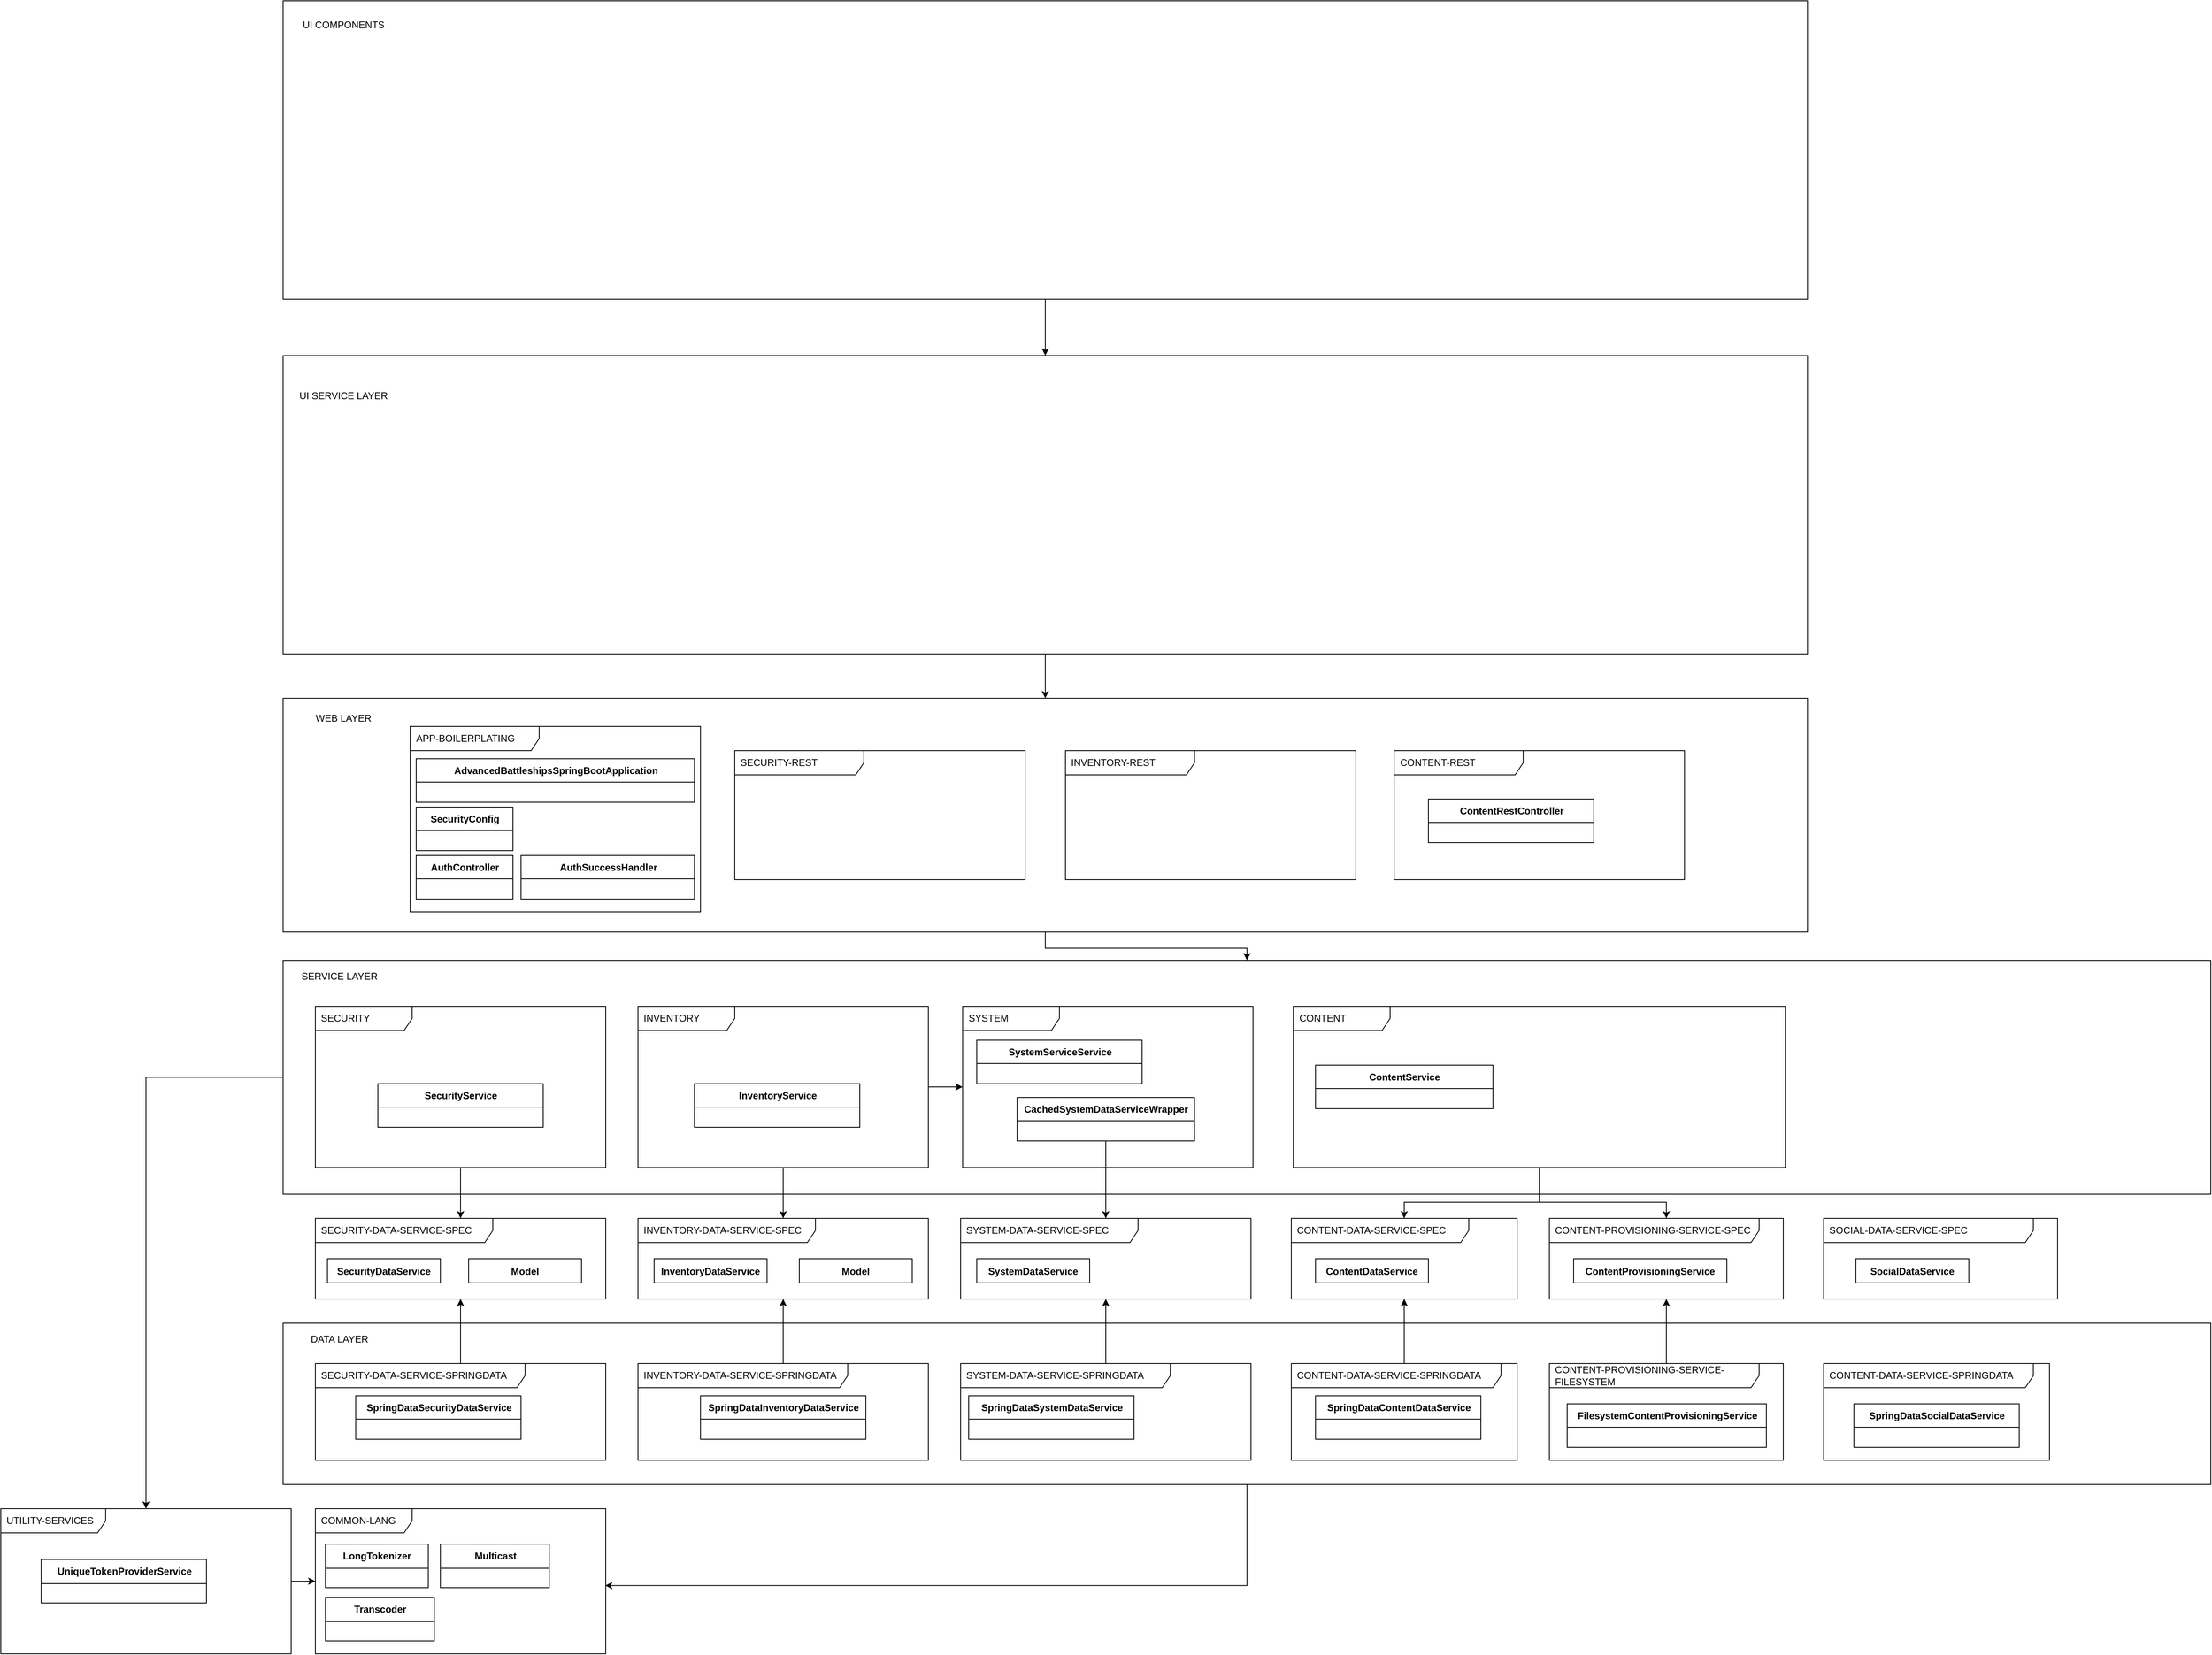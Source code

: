 <mxfile>
    <diagram id="OJGOcAma7YuwsuVDb4Vq" name="Page-1">
        <mxGraphModel dx="1955" dy="1720" grid="1" gridSize="10" guides="1" tooltips="1" connect="1" arrows="1" fold="1" page="1" pageScale="1" pageWidth="850" pageHeight="1100" math="0" shadow="0">
            <root>
                <mxCell id="0"/>
                <mxCell id="1" parent="0"/>
                <mxCell id="92" style="edgeStyle=orthogonalEdgeStyle;rounded=0;orthogonalLoop=1;jettySize=auto;html=1;" parent="1" source="89" target="50" edge="1">
                    <mxGeometry relative="1" as="geometry"/>
                </mxCell>
                <mxCell id="89" value="" style="rounded=0;whiteSpace=wrap;html=1;" parent="1" vertex="1">
                    <mxGeometry x="-430" y="-185" width="1890" height="290" as="geometry"/>
                </mxCell>
                <mxCell id="57" style="edgeStyle=orthogonalEdgeStyle;rounded=0;orthogonalLoop=1;jettySize=auto;html=1;entryX=0.998;entryY=0.53;entryDx=0;entryDy=0;entryPerimeter=0;" parent="1" source="54" target="2" edge="1">
                    <mxGeometry relative="1" as="geometry"/>
                </mxCell>
                <mxCell id="54" value="" style="rounded=0;whiteSpace=wrap;html=1;" parent="1" vertex="1">
                    <mxGeometry x="-430" y="590" width="2390" height="200" as="geometry"/>
                </mxCell>
                <mxCell id="52" style="edgeStyle=orthogonalEdgeStyle;rounded=0;orthogonalLoop=1;jettySize=auto;html=1;" parent="1" source="50" target="12" edge="1">
                    <mxGeometry relative="1" as="geometry">
                        <Array as="points">
                            <mxPoint x="-600" y="285"/>
                        </Array>
                    </mxGeometry>
                </mxCell>
                <mxCell id="50" value="" style="rounded=0;whiteSpace=wrap;html=1;" parent="1" vertex="1">
                    <mxGeometry x="-430" y="140" width="2390" height="290" as="geometry"/>
                </mxCell>
                <mxCell id="2" value="COMMON-LANG" style="shape=umlFrame;whiteSpace=wrap;html=1;width=120;height=30;boundedLbl=1;verticalAlign=middle;align=left;spacingLeft=5;" parent="1" vertex="1">
                    <mxGeometry x="-390" y="820" width="360" height="180" as="geometry"/>
                </mxCell>
                <mxCell id="9" style="edgeStyle=orthogonalEdgeStyle;rounded=0;orthogonalLoop=1;jettySize=auto;html=1;" parent="1" source="3" target="4" edge="1">
                    <mxGeometry relative="1" as="geometry"/>
                </mxCell>
                <mxCell id="3" value="SECURITY" style="shape=umlFrame;whiteSpace=wrap;html=1;width=120;height=30;boundedLbl=1;verticalAlign=middle;align=left;spacingLeft=5;" parent="1" vertex="1">
                    <mxGeometry x="-390" y="197" width="360" height="200" as="geometry"/>
                </mxCell>
                <mxCell id="4" value="SECURITY-DATA-SERVICE-SPEC" style="shape=umlFrame;whiteSpace=wrap;html=1;width=220;height=30;boundedLbl=1;verticalAlign=middle;align=left;spacingLeft=5;" parent="1" vertex="1">
                    <mxGeometry x="-390" y="460" width="360" height="100" as="geometry"/>
                </mxCell>
                <mxCell id="7" style="edgeStyle=orthogonalEdgeStyle;rounded=0;orthogonalLoop=1;jettySize=auto;html=1;" parent="1" source="5" target="4" edge="1">
                    <mxGeometry relative="1" as="geometry"/>
                </mxCell>
                <mxCell id="5" value="SECURITY-DATA-SERVICE-SPRINGDATA" style="shape=umlFrame;whiteSpace=wrap;html=1;width=260;height=30;boundedLbl=1;verticalAlign=middle;align=left;spacingLeft=5;" parent="1" vertex="1">
                    <mxGeometry x="-390" y="640" width="360" height="120" as="geometry"/>
                </mxCell>
                <mxCell id="6" value="APP-BOILERPLATING" style="shape=umlFrame;whiteSpace=wrap;html=1;width=160;height=30;boundedLbl=1;verticalAlign=middle;align=left;spacingLeft=5;" parent="1" vertex="1">
                    <mxGeometry x="-272.5" y="-150" width="360" height="230" as="geometry"/>
                </mxCell>
                <mxCell id="13" style="edgeStyle=orthogonalEdgeStyle;rounded=0;orthogonalLoop=1;jettySize=auto;html=1;" parent="1" source="12" target="2" edge="1">
                    <mxGeometry relative="1" as="geometry"/>
                </mxCell>
                <mxCell id="12" value="UTILITY-SERVICES" style="shape=umlFrame;whiteSpace=wrap;html=1;width=130;height=30;boundedLbl=1;verticalAlign=middle;align=left;spacingLeft=5;" parent="1" vertex="1">
                    <mxGeometry x="-780" y="820" width="360" height="180" as="geometry"/>
                </mxCell>
                <mxCell id="17" style="edgeStyle=orthogonalEdgeStyle;rounded=0;orthogonalLoop=1;jettySize=auto;html=1;" parent="1" source="15" target="16" edge="1">
                    <mxGeometry relative="1" as="geometry"/>
                </mxCell>
                <mxCell id="59" style="edgeStyle=orthogonalEdgeStyle;rounded=0;orthogonalLoop=1;jettySize=auto;html=1;" parent="1" source="15" target="58" edge="1">
                    <mxGeometry relative="1" as="geometry"/>
                </mxCell>
                <mxCell id="15" value="INVENTORY" style="shape=umlFrame;whiteSpace=wrap;html=1;width=120;height=30;boundedLbl=1;verticalAlign=middle;align=left;spacingLeft=5;" parent="1" vertex="1">
                    <mxGeometry x="10" y="197" width="360" height="200" as="geometry"/>
                </mxCell>
                <mxCell id="16" value="INVENTORY-DATA-SERVICE-SPEC" style="shape=umlFrame;whiteSpace=wrap;html=1;width=220;height=30;boundedLbl=1;verticalAlign=middle;align=left;spacingLeft=5;" parent="1" vertex="1">
                    <mxGeometry x="10" y="460" width="360" height="100" as="geometry"/>
                </mxCell>
                <mxCell id="53" style="edgeStyle=orthogonalEdgeStyle;rounded=0;orthogonalLoop=1;jettySize=auto;html=1;" parent="1" source="19" target="16" edge="1">
                    <mxGeometry relative="1" as="geometry"/>
                </mxCell>
                <mxCell id="19" value="INVENTORY-DATA-SERVICE-SPRINGDATA" style="shape=umlFrame;whiteSpace=wrap;html=1;width=260;height=30;boundedLbl=1;verticalAlign=middle;align=left;spacingLeft=5;" parent="1" vertex="1">
                    <mxGeometry x="10" y="640" width="360" height="120" as="geometry"/>
                </mxCell>
                <mxCell id="30" value="SpringDataInventoryDataService" style="swimlane;fontStyle=1;align=center;verticalAlign=middle;childLayout=stackLayout;horizontal=1;startSize=29;horizontalStack=0;resizeParent=1;resizeParentMax=0;resizeLast=0;collapsible=0;marginBottom=0;html=1;" parent="1" vertex="1">
                    <mxGeometry x="87.5" y="680" width="205" height="54" as="geometry"/>
                </mxCell>
                <mxCell id="34" value="InventoryDataService" style="fontStyle=1;" parent="1" vertex="1">
                    <mxGeometry x="30" y="510" width="140" height="30" as="geometry"/>
                </mxCell>
                <mxCell id="35" value="Model" style="fontStyle=1;" parent="1" vertex="1">
                    <mxGeometry x="210" y="510" width="140" height="30" as="geometry"/>
                </mxCell>
                <mxCell id="38" value="SecurityDataService" style="fontStyle=1;" parent="1" vertex="1">
                    <mxGeometry x="-375" y="510" width="140" height="30" as="geometry"/>
                </mxCell>
                <mxCell id="39" value="Model" style="fontStyle=1;" parent="1" vertex="1">
                    <mxGeometry x="-200" y="510" width="140" height="30" as="geometry"/>
                </mxCell>
                <mxCell id="40" value="SpringDataSecurityDataService" style="swimlane;fontStyle=1;align=center;verticalAlign=middle;childLayout=stackLayout;horizontal=1;startSize=29;horizontalStack=0;resizeParent=1;resizeParentMax=0;resizeLast=0;collapsible=0;marginBottom=0;html=1;" parent="1" vertex="1">
                    <mxGeometry x="-340" y="680" width="205" height="54" as="geometry"/>
                </mxCell>
                <mxCell id="41" value="UniqueTokenProviderService" style="swimlane;fontStyle=1;align=center;verticalAlign=middle;childLayout=stackLayout;horizontal=1;startSize=30;horizontalStack=0;resizeParent=1;resizeParentMax=0;resizeLast=0;collapsible=0;marginBottom=0;html=1;" parent="1" vertex="1">
                    <mxGeometry x="-730" y="883" width="205" height="54" as="geometry"/>
                </mxCell>
                <mxCell id="42" value="SecurityService" style="swimlane;fontStyle=1;align=center;verticalAlign=middle;childLayout=stackLayout;horizontal=1;startSize=29;horizontalStack=0;resizeParent=1;resizeParentMax=0;resizeLast=0;collapsible=0;marginBottom=0;html=1;" parent="1" vertex="1">
                    <mxGeometry x="-312.5" y="293" width="205" height="54" as="geometry"/>
                </mxCell>
                <mxCell id="43" value="InventoryService" style="swimlane;fontStyle=1;align=center;verticalAlign=middle;childLayout=stackLayout;horizontal=1;startSize=29;horizontalStack=0;resizeParent=1;resizeParentMax=0;resizeLast=0;collapsible=0;marginBottom=0;html=1;" parent="1" vertex="1">
                    <mxGeometry x="80" y="293" width="205" height="54" as="geometry"/>
                </mxCell>
                <mxCell id="45" value="LongTokenizer" style="swimlane;fontStyle=1;align=center;verticalAlign=middle;childLayout=stackLayout;horizontal=1;startSize=30;horizontalStack=0;resizeParent=1;resizeParentMax=0;resizeLast=0;collapsible=0;marginBottom=0;html=1;" parent="1" vertex="1">
                    <mxGeometry x="-377.5" y="864" width="127.5" height="54" as="geometry"/>
                </mxCell>
                <mxCell id="46" value="Multicast" style="swimlane;fontStyle=1;align=center;verticalAlign=middle;childLayout=stackLayout;horizontal=1;startSize=30;horizontalStack=0;resizeParent=1;resizeParentMax=0;resizeLast=0;collapsible=0;marginBottom=0;html=1;" parent="1" vertex="1">
                    <mxGeometry x="-235" y="864" width="135" height="54" as="geometry"/>
                </mxCell>
                <mxCell id="48" value="Transcoder" style="swimlane;fontStyle=1;align=center;verticalAlign=middle;childLayout=stackLayout;horizontal=1;startSize=30;horizontalStack=0;resizeParent=1;resizeParentMax=0;resizeLast=0;collapsible=0;marginBottom=0;html=1;" parent="1" vertex="1">
                    <mxGeometry x="-377.5" y="930" width="135" height="54" as="geometry"/>
                </mxCell>
                <mxCell id="51" value="SERVICE LAYER" style="text;html=1;strokeColor=none;fillColor=none;align=center;verticalAlign=middle;whiteSpace=wrap;rounded=0;" parent="1" vertex="1">
                    <mxGeometry x="-420" y="150" width="120" height="20" as="geometry"/>
                </mxCell>
                <mxCell id="55" value="DATA LAYER" style="text;html=1;strokeColor=none;fillColor=none;align=center;verticalAlign=middle;whiteSpace=wrap;rounded=0;" parent="1" vertex="1">
                    <mxGeometry x="-420" y="600" width="120" height="20" as="geometry"/>
                </mxCell>
                <mxCell id="58" value="SYSTEM" style="shape=umlFrame;whiteSpace=wrap;html=1;width=120;height=30;boundedLbl=1;verticalAlign=middle;align=left;spacingLeft=5;" parent="1" vertex="1">
                    <mxGeometry x="412.5" y="197" width="360" height="200" as="geometry"/>
                </mxCell>
                <mxCell id="60" value="SYSTEM-DATA-SERVICE-SPEC" style="shape=umlFrame;whiteSpace=wrap;html=1;width=220;height=30;boundedLbl=1;verticalAlign=middle;align=left;spacingLeft=5;" parent="1" vertex="1">
                    <mxGeometry x="410" y="460" width="360" height="100" as="geometry"/>
                </mxCell>
                <mxCell id="61" value="SystemDataService" style="fontStyle=1;" parent="1" vertex="1">
                    <mxGeometry x="430" y="510" width="140" height="30" as="geometry"/>
                </mxCell>
                <mxCell id="69" style="edgeStyle=orthogonalEdgeStyle;rounded=0;orthogonalLoop=1;jettySize=auto;html=1;" parent="1" source="63" target="60" edge="1">
                    <mxGeometry relative="1" as="geometry"/>
                </mxCell>
                <mxCell id="63" value="SYSTEM-DATA-SERVICE-SPRINGDATA" style="shape=umlFrame;whiteSpace=wrap;html=1;width=260;height=30;boundedLbl=1;verticalAlign=middle;align=left;spacingLeft=5;" parent="1" vertex="1">
                    <mxGeometry x="410" y="640" width="360" height="120" as="geometry"/>
                </mxCell>
                <mxCell id="66" value="SpringDataSystemDataService" style="swimlane;fontStyle=1;align=center;verticalAlign=middle;childLayout=stackLayout;horizontal=1;startSize=29;horizontalStack=0;resizeParent=1;resizeParentMax=0;resizeLast=0;collapsible=0;marginBottom=0;html=1;" parent="1" vertex="1">
                    <mxGeometry x="420" y="680" width="205" height="54" as="geometry"/>
                </mxCell>
                <mxCell id="67" value="SystemServiceService" style="swimlane;fontStyle=1;align=center;verticalAlign=middle;childLayout=stackLayout;horizontal=1;startSize=29;horizontalStack=0;resizeParent=1;resizeParentMax=0;resizeLast=0;collapsible=0;marginBottom=0;html=1;" parent="1" vertex="1">
                    <mxGeometry x="430" y="239" width="205" height="54" as="geometry"/>
                </mxCell>
                <mxCell id="101" style="edgeStyle=orthogonalEdgeStyle;rounded=0;orthogonalLoop=1;jettySize=auto;html=1;" parent="1" source="68" target="60" edge="1">
                    <mxGeometry relative="1" as="geometry"/>
                </mxCell>
                <mxCell id="68" value="CachedSystemDataServiceWrapper" style="swimlane;fontStyle=1;align=center;verticalAlign=middle;childLayout=stackLayout;horizontal=1;startSize=29;horizontalStack=0;resizeParent=1;resizeParentMax=0;resizeLast=0;collapsible=0;marginBottom=0;html=1;" parent="1" vertex="1">
                    <mxGeometry x="480" y="310" width="220" height="54" as="geometry"/>
                </mxCell>
                <mxCell id="77" style="edgeStyle=orthogonalEdgeStyle;rounded=0;orthogonalLoop=1;jettySize=auto;html=1;" parent="1" source="70" target="71" edge="1">
                    <mxGeometry relative="1" as="geometry">
                        <Array as="points">
                            <mxPoint x="1128" y="440"/>
                            <mxPoint x="960" y="440"/>
                        </Array>
                    </mxGeometry>
                </mxCell>
                <mxCell id="78" style="edgeStyle=orthogonalEdgeStyle;rounded=0;orthogonalLoop=1;jettySize=auto;html=1;" parent="1" source="70" target="72" edge="1">
                    <mxGeometry relative="1" as="geometry">
                        <Array as="points">
                            <mxPoint x="1128" y="440"/>
                            <mxPoint x="1285" y="440"/>
                        </Array>
                    </mxGeometry>
                </mxCell>
                <mxCell id="70" value="CONTENT" style="shape=umlFrame;whiteSpace=wrap;html=1;width=120;height=30;boundedLbl=1;verticalAlign=middle;align=left;spacingLeft=5;" parent="1" vertex="1">
                    <mxGeometry x="822.5" y="197" width="610" height="200" as="geometry"/>
                </mxCell>
                <mxCell id="71" value="CONTENT-DATA-SERVICE-SPEC" style="shape=umlFrame;whiteSpace=wrap;html=1;width=220;height=30;boundedLbl=1;verticalAlign=middle;align=left;spacingLeft=5;" parent="1" vertex="1">
                    <mxGeometry x="820" y="460" width="280" height="100" as="geometry"/>
                </mxCell>
                <mxCell id="72" value="CONTENT-PROVISIONING-SERVICE-SPEC" style="shape=umlFrame;whiteSpace=wrap;html=1;width=260;height=30;boundedLbl=1;verticalAlign=middle;align=left;spacingLeft=5;" parent="1" vertex="1">
                    <mxGeometry x="1140" y="460" width="290" height="100" as="geometry"/>
                </mxCell>
                <mxCell id="76" style="edgeStyle=orthogonalEdgeStyle;rounded=0;orthogonalLoop=1;jettySize=auto;html=1;" parent="1" source="73" target="71" edge="1">
                    <mxGeometry relative="1" as="geometry"/>
                </mxCell>
                <mxCell id="73" value="CONTENT-DATA-SERVICE-SPRINGDATA" style="shape=umlFrame;whiteSpace=wrap;html=1;width=260;height=30;boundedLbl=1;verticalAlign=middle;align=left;spacingLeft=5;" parent="1" vertex="1">
                    <mxGeometry x="820" y="640" width="280" height="120" as="geometry"/>
                </mxCell>
                <mxCell id="75" style="edgeStyle=orthogonalEdgeStyle;rounded=0;orthogonalLoop=1;jettySize=auto;html=1;" parent="1" source="74" target="72" edge="1">
                    <mxGeometry relative="1" as="geometry"/>
                </mxCell>
                <mxCell id="74" value="CONTENT-PROVISIONING-SERVICE-FILESYSTEM" style="shape=umlFrame;whiteSpace=wrap;html=1;width=260;height=30;boundedLbl=1;verticalAlign=middle;align=left;spacingLeft=5;" parent="1" vertex="1">
                    <mxGeometry x="1140" y="640" width="290" height="120" as="geometry"/>
                </mxCell>
                <mxCell id="82" value="ContentProvisioningService" style="fontStyle=1;" parent="1" vertex="1">
                    <mxGeometry x="1170" y="510" width="190" height="30" as="geometry"/>
                </mxCell>
                <mxCell id="86" value="ContentService" style="swimlane;fontStyle=1;align=center;verticalAlign=middle;childLayout=stackLayout;horizontal=1;startSize=29;horizontalStack=0;resizeParent=1;resizeParentMax=0;resizeLast=0;collapsible=0;marginBottom=0;html=1;" parent="1" vertex="1">
                    <mxGeometry x="850" y="270" width="220" height="54" as="geometry"/>
                </mxCell>
                <mxCell id="87" value="FilesystemContentProvisioningService&lt;br&gt;" style="swimlane;fontStyle=1;align=center;verticalAlign=middle;childLayout=stackLayout;horizontal=1;startSize=29;horizontalStack=0;resizeParent=1;resizeParentMax=0;resizeLast=0;collapsible=0;marginBottom=0;html=1;" parent="1" vertex="1">
                    <mxGeometry x="1162" y="690" width="247" height="54" as="geometry"/>
                </mxCell>
                <mxCell id="88" value="ContentRestController" style="swimlane;fontStyle=1;align=center;verticalAlign=middle;childLayout=stackLayout;horizontal=1;startSize=29;horizontalStack=0;resizeParent=1;resizeParentMax=0;resizeLast=0;collapsible=0;marginBottom=0;html=1;" parent="1" vertex="1">
                    <mxGeometry x="990" y="-60" width="205" height="54" as="geometry"/>
                </mxCell>
                <mxCell id="90" value="CONTENT-REST" style="shape=umlFrame;whiteSpace=wrap;html=1;width=160;height=30;boundedLbl=1;verticalAlign=middle;align=left;spacingLeft=5;" parent="1" vertex="1">
                    <mxGeometry x="947.5" y="-120" width="360" height="160" as="geometry"/>
                </mxCell>
                <mxCell id="93" value="WEB LAYER" style="text;html=1;strokeColor=none;fillColor=none;align=center;verticalAlign=middle;whiteSpace=wrap;rounded=0;" parent="1" vertex="1">
                    <mxGeometry x="-415" y="-170" width="120" height="20" as="geometry"/>
                </mxCell>
                <mxCell id="99" style="edgeStyle=orthogonalEdgeStyle;rounded=0;orthogonalLoop=1;jettySize=auto;html=1;entryX=0.5;entryY=0;entryDx=0;entryDy=0;" parent="1" source="94" target="89" edge="1">
                    <mxGeometry relative="1" as="geometry"/>
                </mxCell>
                <mxCell id="94" value="" style="rounded=0;whiteSpace=wrap;html=1;" parent="1" vertex="1">
                    <mxGeometry x="-430" y="-610" width="1890" height="370" as="geometry"/>
                </mxCell>
                <mxCell id="95" value="UI SERVICE LAYER" style="text;html=1;strokeColor=none;fillColor=none;align=center;verticalAlign=middle;whiteSpace=wrap;rounded=0;" parent="1" vertex="1">
                    <mxGeometry x="-415" y="-570" width="120" height="20" as="geometry"/>
                </mxCell>
                <mxCell id="100" style="edgeStyle=orthogonalEdgeStyle;rounded=0;orthogonalLoop=1;jettySize=auto;html=1;entryX=0.5;entryY=0;entryDx=0;entryDy=0;" parent="1" source="97" target="94" edge="1">
                    <mxGeometry relative="1" as="geometry"/>
                </mxCell>
                <mxCell id="97" value="" style="rounded=0;whiteSpace=wrap;html=1;" parent="1" vertex="1">
                    <mxGeometry x="-430" y="-1050" width="1890" height="370" as="geometry"/>
                </mxCell>
                <mxCell id="98" value="UI COMPONENTS" style="text;html=1;strokeColor=none;fillColor=none;align=center;verticalAlign=middle;whiteSpace=wrap;rounded=0;" parent="1" vertex="1">
                    <mxGeometry x="-415" y="-1030" width="120" height="20" as="geometry"/>
                </mxCell>
                <mxCell id="102" value="SECURITY-REST" style="shape=umlFrame;whiteSpace=wrap;html=1;width=160;height=30;boundedLbl=1;verticalAlign=middle;align=left;spacingLeft=5;" parent="1" vertex="1">
                    <mxGeometry x="130" y="-120" width="360" height="160" as="geometry"/>
                </mxCell>
                <mxCell id="103" value="INVENTORY-REST" style="shape=umlFrame;whiteSpace=wrap;html=1;width=160;height=30;boundedLbl=1;verticalAlign=middle;align=left;spacingLeft=5;" parent="1" vertex="1">
                    <mxGeometry x="540" y="-120" width="360" height="160" as="geometry"/>
                </mxCell>
                <mxCell id="104" value="AdvancedBattleshipsSpringBootApplication" style="swimlane;fontStyle=1;align=center;verticalAlign=middle;childLayout=stackLayout;horizontal=1;startSize=29;horizontalStack=0;resizeParent=1;resizeParentMax=0;resizeLast=0;collapsible=0;marginBottom=0;html=1;" parent="1" vertex="1">
                    <mxGeometry x="-265" y="-110" width="345" height="54" as="geometry"/>
                </mxCell>
                <mxCell id="105" value="SecurityConfig" style="swimlane;fontStyle=1;align=center;verticalAlign=middle;childLayout=stackLayout;horizontal=1;startSize=29;horizontalStack=0;resizeParent=1;resizeParentMax=0;resizeLast=0;collapsible=0;marginBottom=0;html=1;" parent="1" vertex="1">
                    <mxGeometry x="-265" y="-50" width="120" height="54" as="geometry"/>
                </mxCell>
                <mxCell id="106" value="AuthController" style="swimlane;fontStyle=1;align=center;verticalAlign=middle;childLayout=stackLayout;horizontal=1;startSize=29;horizontalStack=0;resizeParent=1;resizeParentMax=0;resizeLast=0;collapsible=0;marginBottom=0;html=1;" parent="1" vertex="1">
                    <mxGeometry x="-265" y="10" width="120" height="54" as="geometry"/>
                </mxCell>
                <mxCell id="107" value="AuthSuccessHandler" style="swimlane;fontStyle=1;align=center;verticalAlign=middle;childLayout=stackLayout;horizontal=1;startSize=29;horizontalStack=0;resizeParent=1;resizeParentMax=0;resizeLast=0;collapsible=0;marginBottom=0;html=1;" parent="1" vertex="1">
                    <mxGeometry x="-135" y="10" width="215" height="54" as="geometry"/>
                </mxCell>
                <mxCell id="108" value="SOCIAL-DATA-SERVICE-SPEC" style="shape=umlFrame;whiteSpace=wrap;html=1;width=260;height=30;boundedLbl=1;verticalAlign=middle;align=left;spacingLeft=5;" vertex="1" parent="1">
                    <mxGeometry x="1480" y="460" width="290" height="100" as="geometry"/>
                </mxCell>
                <mxCell id="109" value="ContentDataService" style="fontStyle=1;" vertex="1" parent="1">
                    <mxGeometry x="850" y="510" width="140" height="30" as="geometry"/>
                </mxCell>
                <mxCell id="110" value="SpringDataContentDataService" style="swimlane;fontStyle=1;align=center;verticalAlign=middle;childLayout=stackLayout;horizontal=1;startSize=29;horizontalStack=0;resizeParent=1;resizeParentMax=0;resizeLast=0;collapsible=0;marginBottom=0;html=1;" vertex="1" parent="1">
                    <mxGeometry x="850" y="680" width="205" height="54" as="geometry"/>
                </mxCell>
                <mxCell id="111" value="SocialDataService" style="fontStyle=1;" vertex="1" parent="1">
                    <mxGeometry x="1520" y="510" width="140" height="30" as="geometry"/>
                </mxCell>
                <mxCell id="112" value="CONTENT-DATA-SERVICE-SPRINGDATA" style="shape=umlFrame;whiteSpace=wrap;html=1;width=260;height=30;boundedLbl=1;verticalAlign=middle;align=left;spacingLeft=5;" vertex="1" parent="1">
                    <mxGeometry x="1480" y="640" width="280" height="120" as="geometry"/>
                </mxCell>
                <mxCell id="113" value="SpringDataSocialDataService" style="swimlane;fontStyle=1;align=center;verticalAlign=middle;childLayout=stackLayout;horizontal=1;startSize=29;horizontalStack=0;resizeParent=1;resizeParentMax=0;resizeLast=0;collapsible=0;marginBottom=0;html=1;" vertex="1" parent="1">
                    <mxGeometry x="1517.5" y="690" width="205" height="54" as="geometry"/>
                </mxCell>
            </root>
        </mxGraphModel>
    </diagram>
</mxfile>